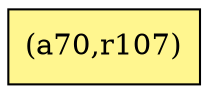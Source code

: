 digraph G {
rankdir=BT;ranksep="2.0";
"(a70,r107)" [shape=record,fillcolor=khaki1,style=filled,label="{(a70,r107)}"];
}